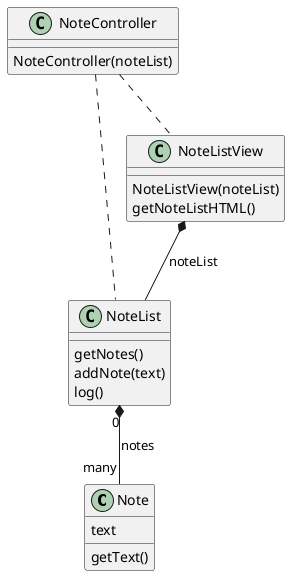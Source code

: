 @startuml
class Note {
  text
  getText()
}

class NoteList {
  getNotes()
  addNote(text)
  log()
}

class NoteListView {
  NoteListView(noteList)
  getNoteListHTML()
}

class NoteController {
  NoteController(noteList)
}

NoteList "0" *-- "many" Note: notes

NoteListView *-- NoteList: noteList

NoteController .. NoteList

NoteController .. NoteListView
@enduml
